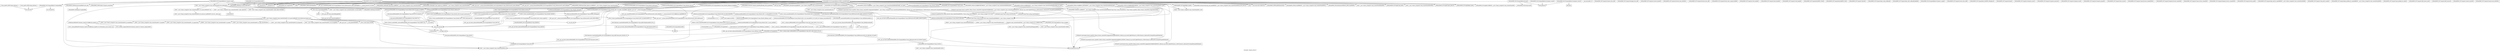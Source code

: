 digraph "Call graph: compute_reduce.ll" {
	label="Call graph: compute_reduce.ll";

	Node0x560875ba8780 [shape=record,label="{_Z7abs_maxPvS_PiPP15ompi_datatype_t}"];
	Node0x560875ba8780 -> Node0x560875baa740;
	Node0x560875baa740 [shape=record,label="{llvm.fabs.f64}"];
	Node0x560875ba7a70 [shape=record,label="{_Z7abs_minPvS_PiPP15ompi_datatype_t}"];
	Node0x560875ba7a70 -> Node0x560875baa740;
	Node0x560875bc9260 [shape=record,label="{_ZN9LAMMPS_NS13ComputeReduceC2EPNS_6LAMMPSEiPPc}"];
	Node0x560875bc9260 -> Node0x560875be0be0;
	Node0x560875bc9260 -> Node0x560875bd7890;
	Node0x560875bc9260 -> Node0x560875bd3ea0;
	Node0x560875bc9260 -> Node0x560875bcbed0;
	Node0x560875bc9260 -> Node0x560875ba5d00;
	Node0x560875bc9260 -> Node0x560875ad2910;
	Node0x560875bc9260 -> Node0x560875acf920;
	Node0x560875bc9260 -> Node0x560875c27dc0;
	Node0x560875bc9260 -> Node0x560875c08f80;
	Node0x560875bc9260 -> Node0x560875bec000;
	Node0x560875bc9260 -> Node0x560875b1e190;
	Node0x560875bc9260 -> Node0x560875ba3aa0;
	Node0x560875bc9260 -> Node0x560875ace640;
	Node0x560875bc9260 -> Node0x560875aefa20;
	Node0x560875bc9260 -> Node0x560875ac99c0;
	Node0x560875bc9260 -> Node0x560875afc3c0;
	Node0x560875bc9260 -> Node0x560875ac77d0;
	Node0x560875bc9260 -> Node0x560875afb6d0;
	Node0x560875bc9260 -> Node0x560875b6ae00;
	Node0x560875bc9260 -> Node0x560875ad0180;
	Node0x560875bc9260 -> Node0x560875b61780;
	Node0x560875bc9260 -> Node0x560875aaf970;
	Node0x560875bc9260 -> Node0x560875aafa00;
	Node0x560875bc9260 -> Node0x560875ab0460;
	Node0x560875bc9260 -> Node0x560875ab01c0;
	Node0x560875bc9260 -> Node0x560875aaec70;
	Node0x560875bc9260 -> Node0x560875bb7740;
	Node0x560875bc9260 -> Node0x560875ab2070;
	Node0x560875bc9260 -> Node0x560875ab03d0;
	Node0x560875bc9260 -> Node0x560875bb4640;
	Node0x560875bc9260 -> Node0x560875b58ba0;
	Node0x560875bc9260 -> Node0x560875aba6a0;
	Node0x560875bc9260 -> Node0x560875b6a6c0;
	Node0x560875bc9260 -> Node0x560875c5f550;
	Node0x560875bc9260 -> Node0x560875ba7af0;
	Node0x560875bc9260 -> Node0x560875bad740;
	Node0x560875bc9260 -> Node0x560875aaf4b0;
	Node0x560875bc9260 -> Node0x560875c54a00;
	Node0x560875bc9260 -> Node0x560875c54ca0;
	Node0x560875bc9260 -> Node0x560875aaf0f0;
	Node0x560875bc9260 -> Node0x560875aea680;
	Node0x560875bc9260 -> Node0x560875ab1620;
	Node0x560875bc9260 -> Node0x560875ab1780;
	Node0x560875bc9260 -> Node0x560875ab1a30;
	Node0x560875bc9260 -> Node0x560875bfbcb0;
	Node0x560875bc9260 -> Node0x560875ab1fb0;
	Node0x560875bc9260 -> Node0x560875ab23a0;
	Node0x560875bc9260 -> Node0x560875aae8c0;
	Node0x560875bc9260 -> Node0x560875b15ff0;
	Node0x560875ab2070 [shape=record,label="{_ZN9LAMMPS_NS5Error3allERKNSt7__cxx1112basic_stringIcSt11char_traitsIcESaIcEEEiS8_}"];
	Node0x560875aaec70 [shape=record,label="{_ZdaPv}"];
	Node0x560875ab01c0 [shape=record,label="{_ZN9LAMMPS_NS6Memory5sfreeEPv}"];
	Node0x560875ab0460 [shape=record,label="{_ZNSt6vectorIN9LAMMPS_NS13ComputeReduce7value_tESaIS2_EE5beginEv}"];
	Node0x560875ab0460 -> Node0x560875b008e0;
	Node0x560875aafa00 [shape=record,label="{_ZNSt6vectorIN9LAMMPS_NS13ComputeReduce7value_tESaIS2_EE3endEv}"];
	Node0x560875aafa00 -> Node0x560875b008e0;
	Node0x560875aaf970 [shape=record,label="{_ZN9__gnu_cxxneIPN9LAMMPS_NS13ComputeReduce7value_tESt6vectorIS3_SaIS3_EEEEbRKNS_17__normal_iteratorIT_T0_EESD_}"];
	Node0x560875aaf970 -> Node0x560875b031b0;
	Node0x560875b61780 [shape=record,label="{_ZNK9__gnu_cxx17__normal_iteratorIPN9LAMMPS_NS13ComputeReduce7value_tESt6vectorIS3_SaIS3_EEEdeEv}"];
	Node0x560875ad0180 [shape=record,label="{_ZNK9LAMMPS_NS6Modify17get_compute_by_idERKNSt7__cxx1112basic_stringIcSt11char_traitsIcESaIcEEE}"];
	Node0x560875afc3c0 [shape=record,label="{_ZN9LAMMPS_NS5Error3allIJRNSt7__cxx1112basic_stringIcSt11char_traitsIcESaIcEEERPcEEEvRKS7_iSC_DpOT_}"];
	Node0x560875afc3c0 -> Node0x560875ae2640;
	Node0x560875afc3c0 -> Node0x560875b05e30;
	Node0x560875afc3c0 -> Node0x560875ae5da0;
	Node0x560875aefa20 [shape=record,label="{_ZN9LAMMPS_NS5Error3allIJRPcRNSt7__cxx1112basic_stringIcSt11char_traitsIcESaIcEEEEEEvRKS9_iSC_DpOT_}"];
	Node0x560875aefa20 -> Node0x560875ae2640;
	Node0x560875aefa20 -> Node0x560875b068b0;
	Node0x560875aefa20 -> Node0x560875ae5da0;
	Node0x560875be0be0 [shape=record,label="{_ZN9LAMMPS_NS7ComputeC2EPNS_6LAMMPSEiPPc}"];
	Node0x560875bd7890 [shape=record,label="{_ZNSt6vectorIN9LAMMPS_NS13ComputeReduce7value_tESaIS2_EEC2Ev}"];
	Node0x560875bd7890 -> Node0x560875ad6f50;
	Node0x560875bd3ea0 [shape=record,label="{strcmp}"];
	Node0x560875c27dc0 [shape=record,label="{_ZN9LAMMPS_NS5utils16missing_cmd_argsERKNSt7__cxx1112basic_stringIcSt11char_traitsIcESaIcEEEiS8_PNS_5ErrorE}"];
	Node0x560875bcbed0 [shape=record,label="{_ZNSaIcEC1Ev}"];
	Node0x560875ba5d00 [shape=record,label="{_ZNSt7__cxx1112basic_stringIcSt11char_traitsIcESaIcEEC2IS3_EEPKcRKS3_}"];
	Node0x560875ba5d00 -> Node0x560875adaf40;
	Node0x560875ba5d00 -> Node0x560875adb7e0;
	Node0x560875ba5d00 -> Node0x560875adc4e0;
	Node0x560875ba5d00 -> Node0x560875add680;
	Node0x560875ba5d00 -> Node0x560875adf360;
	Node0x560875adfa80 [shape=record,label="{__gxx_personality_v0}"];
	Node0x560875c08f80 [shape=record,label="{_ZNSt7__cxx1112basic_stringIcSt11char_traitsIcESaIcEED1Ev}"];
	Node0x560875bec000 [shape=record,label="{_ZNSaIcED1Ev}"];
	Node0x560875b6a6c0 [shape=record,label="{_ZNK9LAMMPS_NS6Domain16get_region_by_idERKNSt7__cxx1112basic_stringIcSt11char_traitsIcESaIcEEE}"];
	Node0x560875b58ba0 [shape=record,label="{_ZN9LAMMPS_NS5Error3allIJRPcEEEvRKNSt7__cxx1112basic_stringIcSt11char_traitsIcESaIcEEEiSB_DpOT_}"];
	Node0x560875b58ba0 -> Node0x560875ae2640;
	Node0x560875b58ba0 -> Node0x560875ae43c0;
	Node0x560875b58ba0 -> Node0x560875ae5da0;
	Node0x560875b15ff0 [shape=record,label="{_ZN9LAMMPS_NS5utils6strdupERKNSt7__cxx1112basic_stringIcSt11char_traitsIcESaIcEEE}"];
	Node0x560875bb7740 [shape=record,label="{_ZN9LAMMPS_NS5Error3allIJRPcS3_EEEvRKNSt7__cxx1112basic_stringIcSt11char_traitsIcESaIcEEEiSB_DpOT_}"];
	Node0x560875bb7740 -> Node0x560875ae2640;
	Node0x560875bb7740 -> Node0x560875ae7f10;
	Node0x560875bb7740 -> Node0x560875ae5da0;
	Node0x560875aae8c0 [shape=record,label="{MPI_Op_create}"];
	Node0x560875ab23a0 [shape=record,label="{_ZN9LAMMPS_NS5utils11expand_argsEPKciiPPciRS4_PNS_6LAMMPSE}"];
	Node0x560875ab1fb0 [shape=record,label="{_ZNSt6vectorIN9LAMMPS_NS13ComputeReduce7value_tESaIS2_EE5clearEv}"];
	Node0x560875ab1fb0 -> Node0x560875ae93f0;
	Node0x560875bfbcb0 [shape=record,label="{_ZN9LAMMPS_NS13ComputeReduce7value_tC2Ev}"];
	Node0x560875bfbcb0 -> Node0x560875aeefa0;
	Node0x560875af9740 [shape=record,label="{_ZNSt7__cxx1112basic_stringIcSt11char_traitsIcESaIcEEC1ERKS4_}"];
	Node0x560875afcaa0 [shape=record,label="{_ZNSt7__cxx1112basic_stringIcSt11char_traitsIcESaIcEE6appendEPKc}"];
	Node0x560875b0bac0 [shape=record,label="{_ZSt8_DestroyIPN9LAMMPS_NS13ComputeReduce7value_tES2_EvT_S4_RSaIT0_E}"];
	Node0x560875b0bac0 -> Node0x560875b6af10;
	Node0x560875aaf0f0 [shape=record,label="{_ZNSt7__cxx1112basic_stringIcSt11char_traitsIcESaIcEEaSEPKc}"];
	Node0x560875ab1a30 [shape=record,label="{_ZN9LAMMPS_NS7ArgInfoC1ERKNSt7__cxx1112basic_stringIcSt11char_traitsIcESaIcEEEi}"];
	Node0x560875ab1780 [shape=record,label="{_ZNK9LAMMPS_NS7ArgInfo8get_typeEv}"];
	Node0x560875ab1620 [shape=record,label="{_ZNK9LAMMPS_NS7ArgInfo10get_index1Ev}"];
	Node0x560875aea680 [shape=record,label="{_ZNK9LAMMPS_NS7ArgInfo8get_nameEv}"];
	Node0x560875aea680 -> Node0x560875afb6d0;
	Node0x560875c54ca0 [shape=record,label="{_ZNK9LAMMPS_NS7ArgInfo7get_dimEv}"];
	Node0x560875c54a00 [shape=record,label="{_ZN9LAMMPS_NS7ArgInfoD2Ev}"];
	Node0x560875c54a00 -> Node0x560875c08f80;
	Node0x560875aaf4b0 [shape=record,label="{_ZNSt6vectorIN9LAMMPS_NS13ComputeReduce7value_tESaIS2_EE9push_backERKS2_}"];
	Node0x560875aaf4b0 -> Node0x560875af4a10;
	Node0x560875aaf4b0 -> Node0x560875aafa00;
	Node0x560875aaf4b0 -> Node0x560875af6b40;
	Node0x560875bad740 [shape=record,label="{_ZN9LAMMPS_NS13ComputeReduce7value_tD2Ev}"];
	Node0x560875bad740 -> Node0x560875c08f80;
	Node0x560875af6b40 [shape=record,label="{_ZNSt6vectorIN9LAMMPS_NS13ComputeReduce7value_tESaIS2_EE17_M_realloc_insertIJRKS2_EEEvN9__gnu_cxx17__normal_iteratorIPS2_S4_EEDpOT_}"];
	Node0x560875af6b40 -> Node0x560875b9ebf0;
	Node0x560875af6b40 -> Node0x560875ab0460;
	Node0x560875af6b40 -> Node0x560875ba2dd0;
	Node0x560875af6b40 -> Node0x560875ba7600;
	Node0x560875af6b40 -> Node0x560875af4a10;
	Node0x560875af6b40 -> Node0x560875b031b0;
	Node0x560875af6b40 -> Node0x560875b09bf0;
	Node0x560875af6b40 -> Node0x560875baa2d0;
	Node0x560875af6b40 -> Node0x560875b0da50;
	Node0x560875af6b40 -> Node0x560875b6d230;
	Node0x560875af6b40 -> Node0x560875b8a6e0;
	Node0x560875af6b40 -> Node0x560875b12490;
	Node0x560875af6b40 -> Node0x560875c71100;
	Node0x560875af6b40 -> Node0x560875b8ada0;
	Node0x560875af6b40 -> Node0x560875b0bac0;
	Node0x560875ba7af0 [shape=record,label="{_ZNKSt6vectorIN9LAMMPS_NS13ComputeReduce7value_tESaIS2_EE4sizeEv}"];
	Node0x560875ba3aa0 [shape=record,label="{llvm.umul.with.overflow.i64}"];
	Node0x560875b1e190 [shape=record,label="{_Znam}"];
	Node0x560875c5f550 [shape=record,label="{_ZNSt7__cxx1112basic_stringIcSt11char_traitsIcESaIcEEpLEPKc}"];
	Node0x560875aba6a0 [shape=record,label="{_ZStplIcSt11char_traitsIcESaIcEENSt7__cxx1112basic_stringIT_T0_T1_EERKS8_PKS5_}"];
	Node0x560875aba6a0 -> Node0x560875af9740;
	Node0x560875aba6a0 -> Node0x560875afcaa0;
	Node0x560875aba6a0 -> Node0x560875c08f80;
	Node0x560875bb4640 [shape=record,label="{_ZN9LAMMPS_NS5utils8inumericEPKciS2_bPNS_6LAMMPSE}"];
	Node0x560875ab03d0 [shape=record,label="{_ZN9LAMMPS_NS5Error3allIJRPcRiEEEvRKNSt7__cxx1112basic_stringIcSt11char_traitsIcESaIcEEEiSC_DpOT_}"];
	Node0x560875ab03d0 -> Node0x560875ae2640;
	Node0x560875ab03d0 -> Node0x560875afe0a0;
	Node0x560875ab03d0 -> Node0x560875ae5da0;
	Node0x560875b506f0 [shape=record,label="{_ZN9LAMMPS_NS7Compute15remove_bias_allEv}"];
	Node0x560875b51bf0 [shape=record,label="{_ZN9LAMMPS_NS7Compute16reapply_bias_allEv}"];
	Node0x560875b53570 [shape=record,label="{_ZN9LAMMPS_NS7Compute12restore_biasEiPd}"];
	Node0x560875b55580 [shape=record,label="{_ZN9LAMMPS_NS7Compute16restore_bias_thrEiPdS1_}"];
	Node0x560875b55e70 [shape=record,label="{_ZN9LAMMPS_NS7Compute16restore_bias_allEv}"];
	Node0x560875b57ff0 [shape=record,label="{_ZN9LAMMPS_NS7Compute23reset_extra_compute_fixEPKc}"];
	Node0x560875b592b0 [shape=record,label="{_ZN9LAMMPS_NS7Compute11lock_enableEv}"];
	Node0x560875b5a7b0 [shape=record,label="{_ZN9LAMMPS_NS7Compute12lock_disableEv}"];
	Node0x560875b5bc80 [shape=record,label="{_ZN9LAMMPS_NS7Compute11lock_lengthEv}"];
	Node0x560875b5c5d0 [shape=record,label="{_ZN9LAMMPS_NS7Compute4lockEPNS_3FixEll}"];
	Node0x560875b5e1c0 [shape=record,label="{_ZN9LAMMPS_NS7Compute6unlockEPNS_3FixE}"];
	Node0x560875b61cb0 [shape=record,label="{_ZN9LAMMPS_NS7Compute7refreshEv}"];
	Node0x560875b62530 [shape=record,label="{_ZN9LAMMPS_NS7Compute19pair_setup_callbackEii}"];
	Node0x560875ad6f50 [shape=record,label="{_ZNSt12_Vector_baseIN9LAMMPS_NS13ComputeReduce7value_tESaIS2_EEC2Ev}"];
	Node0x560875ad6f50 -> Node0x560875b63b20;
	Node0x560875b63b20 [shape=record,label="{_ZNSt12_Vector_baseIN9LAMMPS_NS13ComputeReduce7value_tESaIS2_EE12_Vector_implC2Ev}"];
	Node0x560875b63b20 -> Node0x560875b666b0;
	Node0x560875b63b20 -> Node0x560875b68290;
	Node0x560875b62db0 [shape=record,label="{_ZN9LAMMPS_NS7Compute19pair_tally_callbackEiiiidddddd}"];
	Node0x560875b666b0 [shape=record,label="{_ZNSaIN9LAMMPS_NS13ComputeReduce7value_tEEC2Ev}"];
	Node0x560875b666b0 -> Node0x560875aef8c0;
	Node0x560875b68290 [shape=record,label="{_ZNSt12_Vector_baseIN9LAMMPS_NS13ComputeReduce7value_tESaIS2_EE17_Vector_impl_dataC2Ev}"];
	Node0x560875aef8c0 [shape=record,label="{_ZN9__gnu_cxx13new_allocatorIN9LAMMPS_NS13ComputeReduce7value_tEEC2Ev}"];
	Node0x560875aeefa0 [shape=record,label="{_ZNSt7__cxx1112basic_stringIcSt11char_traitsIcESaIcEEC1Ev}"];
	Node0x560875b6a790 [shape=record,label="{_ZN9LAMMPS_NS7ArgInfoD0Ev}"];
	Node0x560875b6a790 -> Node0x560875c54a00;
	Node0x560875b6a790 -> Node0x560875b169d0;
	Node0x560875b09bf0 [shape=record,label="{_ZNSt12_Vector_baseIN9LAMMPS_NS13ComputeReduce7value_tESaIS2_EE19_M_get_Tp_allocatorEv}"];
	Node0x560875b0d220 [shape=record,label="{_ZNSt12_Vector_baseIN9LAMMPS_NS13ComputeReduce7value_tESaIS2_EED2Ev}"];
	Node0x560875b0d220 -> Node0x560875b6d230;
	Node0x560875b0d220 -> Node0x560875b01f30;
	Node0x560875b0d220 -> Node0x560875b0da50;
	Node0x560875b6af10 [shape=record,label="{_ZSt8_DestroyIPN9LAMMPS_NS13ComputeReduce7value_tEEvT_S4_}"];
	Node0x560875b6af10 -> Node0x560875b05230;
	Node0x560875b05230 [shape=record,label="{_ZNSt12_Destroy_auxILb0EE9__destroyIPN9LAMMPS_NS13ComputeReduce7value_tEEEvT_S6_}"];
	Node0x560875b05230 -> Node0x560875b715f0;
	Node0x560875b715f0 [shape=record,label="{_ZSt8_DestroyIN9LAMMPS_NS13ComputeReduce7value_tEEvPT_}"];
	Node0x560875b715f0 -> Node0x560875bad740;
	Node0x560875b6d230 [shape=record,label="{_ZNSt12_Vector_baseIN9LAMMPS_NS13ComputeReduce7value_tESaIS2_EE13_M_deallocateEPS2_m}"];
	Node0x560875b6d230 -> Node0x560875b73a50;
	Node0x560875b01f30 [shape=record,label="{_ZNSt12_Vector_baseIN9LAMMPS_NS13ComputeReduce7value_tESaIS2_EE12_Vector_implD2Ev}"];
	Node0x560875b01f30 -> Node0x560875b75dc0;
	Node0x560875b73a50 [shape=record,label="{_ZNSt16allocator_traitsISaIN9LAMMPS_NS13ComputeReduce7value_tEEE10deallocateERS3_PS2_m}"];
	Node0x560875b73a50 -> Node0x560875b2c460;
	Node0x560875b2c460 [shape=record,label="{_ZN9__gnu_cxx13new_allocatorIN9LAMMPS_NS13ComputeReduce7value_tEE10deallocateEPS3_m}"];
	Node0x560875b2c460 -> Node0x560875b169d0;
	Node0x560875b6ae00 [shape=record,label="{_ZNK9LAMMPS_NS6Modify13get_fix_by_idERKNSt7__cxx1112basic_stringIcSt11char_traitsIcESaIcEEE}"];
	Node0x560875ac77d0 [shape=record,label="{_ZN9LAMMPS_NS8Variable4findEPKc}"];
	Node0x560875afb6d0 [shape=record,label="{_ZNKSt7__cxx1112basic_stringIcSt11char_traitsIcESaIcEE5c_strEv}"];
	Node0x560875ac99c0 [shape=record,label="{_ZN9LAMMPS_NS8Variable9atomstyleEi}"];
	Node0x560875ace640 [shape=record,label="{_ZN9__gnu_cxx17__normal_iteratorIPN9LAMMPS_NS13ComputeReduce7value_tESt6vectorIS3_SaIS3_EEEppEv}"];
	Node0x560875acf920 [shape=record,label="{_ZNSt6vectorIN9LAMMPS_NS13ComputeReduce7value_tESaIS2_EED2Ev}"];
	Node0x560875acf920 -> Node0x560875b09bf0;
	Node0x560875acf920 -> Node0x560875b0bac0;
	Node0x560875acf920 -> Node0x560875b0d220;
	Node0x560875acf920 -> Node0x560875b0da50;
	Node0x560875ad2910 [shape=record,label="{_ZN9LAMMPS_NS7ComputeD2Ev}"];
	Node0x560875b0fbf0 [shape=record,label="{_ZN9LAMMPS_NS13ComputeReduceD2Ev}"];
	Node0x560875b0fbf0 -> Node0x560875aaec70;
	Node0x560875b0fbf0 -> Node0x560875b0da50;
	Node0x560875b0fbf0 -> Node0x560875ad2910;
	Node0x560875b0fbf0 -> Node0x560875acf920;
	Node0x560875b0fbf0 -> Node0x560875b11350;
	Node0x560875b11350 [shape=record,label="{_ZN9LAMMPS_NS6Memory7destroyIdEEvRPT_}"];
	Node0x560875b11350 -> Node0x560875ab01c0;
	Node0x560875b0da50 [shape=record,label="{__clang_call_terminate}"];
	Node0x560875b0da50 -> Node0x560875b12490;
	Node0x560875b0da50 -> Node0x560875b150d0;
	Node0x560875b12490 [shape=record,label="{__cxa_begin_catch}"];
	Node0x560875b150d0 [shape=record,label="{_ZSt9terminatev}"];
	Node0x560875b20d40 [shape=record,label="{_ZN9LAMMPS_NS13ComputeReduceD0Ev}"];
	Node0x560875b20d40 -> Node0x560875b169d0;
	Node0x560875b169d0 [shape=record,label="{_ZdlPv}"];
	Node0x560875b177b0 [shape=record,label="{_ZN9LAMMPS_NS13ComputeReduce4initEv}"];
	Node0x560875b177b0 -> Node0x560875ab0460;
	Node0x560875b177b0 -> Node0x560875aafa00;
	Node0x560875b177b0 -> Node0x560875aaf970;
	Node0x560875b177b0 -> Node0x560875b61780;
	Node0x560875b177b0 -> Node0x560875ad0180;
	Node0x560875b177b0 -> Node0x560875bcbed0;
	Node0x560875b177b0 -> Node0x560875ba5d00;
	Node0x560875b177b0 -> Node0x560875bec000;
	Node0x560875b177b0 -> Node0x560875c08f80;
	Node0x560875b177b0 -> Node0x560875afc3c0;
	Node0x560875b177b0 -> Node0x560875b58ba0;
	Node0x560875b177b0 -> Node0x560875b6a6c0;
	Node0x560875b177b0 -> Node0x560875ace640;
	Node0x560875b177b0 -> Node0x560875ac77d0;
	Node0x560875b177b0 -> Node0x560875afb6d0;
	Node0x560875b177b0 -> Node0x560875b6ae00;
	Node0x560875b1a100 [shape=record,label="{_ZN9LAMMPS_NS13ComputeReduce14compute_scalarEv}"];
	Node0x560875b1a100 -> Node0x560875b1ada0;
	Node0x560875b1ada0 [shape=record,label="{MPI_Allreduce}"];
	Node0x560875b1b720 [shape=record,label="{_ZN9LAMMPS_NS13ComputeReduce14compute_vectorEv}"];
	Node0x560875b1b720 -> Node0x560875b1ada0;
	Node0x560875b1b720 -> Node0x560875b1fc00;
	Node0x560875b1fc00 [shape=record,label="{MPI_Bcast}"];
	Node0x560875b20a20 [shape=record,label="{_ZN9LAMMPS_NS13ComputeReduce11compute_oneEii}"];
	Node0x560875b20a20 -> Node0x560875b213b0;
	Node0x560875b20a20 -> Node0x560875b2a5f0;
	Node0x560875b20a20 -> Node0x560875ad3720;
	Node0x560875b20a20 -> Node0x560875b2af20;
	Node0x560875b20a20 -> Node0x560875b11350;
	Node0x560875b20a20 -> Node0x560875bec000;
	Node0x560875b20a20 -> Node0x560875c08f80;
	Node0x560875b20a20 -> Node0x560875afc3c0;
	Node0x560875b20a20 -> Node0x560875ba5d00;
	Node0x560875b20a20 -> Node0x560875bcbed0;
	Node0x560875b213b0 [shape=record,label="{_ZNSt6vectorIN9LAMMPS_NS13ComputeReduce7value_tESaIS2_EEixEm}"];
	Node0x560875b2a5f0 [shape=record,label="{_ZN9LAMMPS_NS13ComputeReduce7combineERddi}"];
	Node0x560875b2a5f0 -> Node0x560875b2c8b0;
	Node0x560875b2a5f0 -> Node0x560875baa740;
	Node0x560875b2af20 [shape=record,label="{_ZN9LAMMPS_NS6Memory6createIdEEPT_RS3_iPKc}"];
	Node0x560875b2af20 -> Node0x560875b2d490;
	Node0x560875ad3720 [shape=record,label="{_ZN9LAMMPS_NS8Variable12compute_atomEiiPdii}"];
	Node0x560875b2ea30 [shape=record,label="{_ZN9LAMMPS_NS13ComputeReduce5countEi}"];
	Node0x560875b2ea30 -> Node0x560875b213b0;
	Node0x560875b2ea30 -> Node0x560875b04e80;
	Node0x560875b2ea30 -> Node0x560875b1ada0;
	Node0x560875b04e80 [shape=record,label="{_ZN9LAMMPS_NS5Group5countEi}"];
	Node0x560875b2c8b0 [shape=record,label="{llvm.fmuladd.f64}"];
	Node0x560875b30c60 [shape=record,label="{_ZN9LAMMPS_NS13ComputeReduce12memory_usageEv}"];
	Node0x560875b325c0 [shape=record,label="{_ZN9LAMMPS_NS7Compute15reset_extra_dofEv}"];
	Node0x560875b357c0 [shape=record,label="{_ZN9LAMMPS_NS7Compute9init_listEiPNS_9NeighListE}"];
	Node0x560875b360f0 [shape=record,label="{_ZN9LAMMPS_NS7Compute5setupEv}"];
	Node0x560875b38420 [shape=record,label="{_ZN9LAMMPS_NS7Compute13compute_arrayEv}"];
	Node0x560875b38d50 [shape=record,label="{_ZN9LAMMPS_NS7Compute15compute_peratomEv}"];
	Node0x560875b3b270 [shape=record,label="{_ZN9LAMMPS_NS7Compute13compute_localEv}"];
	Node0x560875b3bba0 [shape=record,label="{_ZN9LAMMPS_NS7Compute15compute_pergridEv}"];
	Node0x560875b3d630 [shape=record,label="{_ZN9LAMMPS_NS7Compute10set_arraysEi}"];
	Node0x560875b3df00 [shape=record,label="{_ZN9LAMMPS_NS7Compute17pack_forward_commEiPiPdiS1_}"];
	Node0x560875b3fcd0 [shape=record,label="{_ZN9LAMMPS_NS7Compute19unpack_forward_commEiiPd}"];
	Node0x560875b40640 [shape=record,label="{_ZN9LAMMPS_NS7Compute17pack_reverse_commEiiPd}"];
	Node0x560875b415a0 [shape=record,label="{_ZN9LAMMPS_NS7Compute19unpack_reverse_commEiPiPd}"];
	Node0x560875b42a20 [shape=record,label="{_ZN9LAMMPS_NS7Compute10reset_gridEv}"];
	Node0x560875b44a10 [shape=record,label="{_ZN9LAMMPS_NS7Compute16get_grid_by_nameERKNSt7__cxx1112basic_stringIcSt11char_traitsIcESaIcEEERi}"];
	Node0x560875b45f00 [shape=record,label="{_ZN9LAMMPS_NS7Compute17get_grid_by_indexEi}"];
	Node0x560875b47670 [shape=record,label="{_ZN9LAMMPS_NS7Compute20get_griddata_by_nameEiRKNSt7__cxx1112basic_stringIcSt11char_traitsIcESaIcEEERi}"];
	Node0x560875b48b60 [shape=record,label="{_ZN9LAMMPS_NS7Compute21get_griddata_by_indexEi}"];
	Node0x560875b4a4c0 [shape=record,label="{_ZN9LAMMPS_NS7Compute14dof_remove_preEv}"];
	Node0x560875b4b9b0 [shape=record,label="{_ZN9LAMMPS_NS7Compute10dof_removeEi}"];
	Node0x560875b4da90 [shape=record,label="{_ZN9LAMMPS_NS7Compute11remove_biasEiPd}"];
	Node0x560875b4ef80 [shape=record,label="{_ZN9LAMMPS_NS7Compute15remove_bias_thrEiPdS1_}"];
	Node0x560875b75dc0 [shape=record,label="{_ZNSaIN9LAMMPS_NS13ComputeReduce7value_tEED2Ev}"];
	Node0x560875b75dc0 -> Node0x560875b79970;
	Node0x560875b79970 [shape=record,label="{_ZN9__gnu_cxx13new_allocatorIN9LAMMPS_NS13ComputeReduce7value_tEED2Ev}"];
	Node0x560875adaf40 [shape=record,label="{_ZNSt7__cxx1112basic_stringIcSt11char_traitsIcESaIcEE13_M_local_dataEv}"];
	Node0x560875adb7e0 [shape=record,label="{_ZNSt7__cxx1112basic_stringIcSt11char_traitsIcESaIcEE12_Alloc_hiderC1EPcRKS3_}"];
	Node0x560875add680 [shape=record,label="{_ZNSt7__cxx1112basic_stringIcSt11char_traitsIcESaIcEE12_M_constructIPKcEEvT_S8_}"];
	Node0x560875add680 -> Node0x560875b7cc70;
	Node0x560875adc4e0 [shape=record,label="{_ZNSt11char_traitsIcE6lengthEPKc}"];
	Node0x560875adc4e0 -> Node0x560875b7e590;
	Node0x560875adc4e0 -> Node0x560875b7cb60;
	Node0x560875adf360 [shape=record,label="{_ZNSt7__cxx1112basic_stringIcSt11char_traitsIcESaIcEE12_Alloc_hiderD2Ev}"];
	Node0x560875adf360 -> Node0x560875b7fd10;
	Node0x560875b7cc70 [shape=record,label="{_ZNSt7__cxx1112basic_stringIcSt11char_traitsIcESaIcEE16_M_construct_auxIPKcEEvT_S8_St12__false_type}"];
	Node0x560875b7cc70 -> Node0x560875b80940;
	Node0x560875b80940 [shape=record,label="{_ZNSt7__cxx1112basic_stringIcSt11char_traitsIcESaIcEE12_M_constructIPKcEEvT_S8_St20forward_iterator_tag}"];
	Node0x560875b80940 -> Node0x560875b827c0;
	Node0x560875b80940 -> Node0x560875b84ee0;
	Node0x560875b80940 -> Node0x560875b84f60;
	Node0x560875b80940 -> Node0x560875b85760;
	Node0x560875b80940 -> Node0x560875b87690;
	Node0x560875b80940 -> Node0x560875c5ecf0;
	Node0x560875b80940 -> Node0x560875b883f0;
	Node0x560875b80940 -> Node0x560875b88f70;
	Node0x560875b80940 -> Node0x560875b12490;
	Node0x560875b80940 -> Node0x560875b89950;
	Node0x560875b80940 -> Node0x560875b8a6e0;
	Node0x560875b80940 -> Node0x560875b8ada0;
	Node0x560875b80940 -> Node0x560875b8b680;
	Node0x560875b80940 -> Node0x560875b0da50;
	Node0x560875b827c0 [shape=record,label="{_ZN9__gnu_cxx17__is_null_pointerIKcEEbPT_}"];
	Node0x560875b84ee0 [shape=record,label="{_ZSt19__throw_logic_errorPKc}"];
	Node0x560875b84f60 [shape=record,label="{_ZSt8distanceIPKcENSt15iterator_traitsIT_E15difference_typeES3_S3_}"];
	Node0x560875b84f60 -> Node0x560875b8bc90;
	Node0x560875b84f60 -> Node0x560875b8e6e0;
	Node0x560875b87690 [shape=record,label="{_ZNSt7__cxx1112basic_stringIcSt11char_traitsIcESaIcEE7_M_dataEPc}"];
	Node0x560875b85760 [shape=record,label="{_ZNSt7__cxx1112basic_stringIcSt11char_traitsIcESaIcEE9_M_createERmm}"];
	Node0x560875c5ecf0 [shape=record,label="{_ZNSt7__cxx1112basic_stringIcSt11char_traitsIcESaIcEE11_M_capacityEm}"];
	Node0x560875b88f70 [shape=record,label="{_ZNSt7__cxx1112basic_stringIcSt11char_traitsIcESaIcEE13_S_copy_charsEPcPKcS7_}"];
	Node0x560875b883f0 [shape=record,label="{_ZNKSt7__cxx1112basic_stringIcSt11char_traitsIcESaIcEE7_M_dataEv}"];
	Node0x560875b89950 [shape=record,label="{_ZNSt7__cxx1112basic_stringIcSt11char_traitsIcESaIcEE10_M_disposeEv}"];
	Node0x560875b8a6e0 [shape=record,label="{__cxa_rethrow}"];
	Node0x560875b8ada0 [shape=record,label="{__cxa_end_catch}"];
	Node0x560875b8b680 [shape=record,label="{_ZNSt7__cxx1112basic_stringIcSt11char_traitsIcESaIcEE13_M_set_lengthEm}"];
	Node0x560875b8e6e0 [shape=record,label="{_ZSt10__distanceIPKcENSt15iterator_traitsIT_E15difference_typeES3_S3_St26random_access_iterator_tag}"];
	Node0x560875b8bc90 [shape=record,label="{_ZSt19__iterator_categoryIPKcENSt15iterator_traitsIT_E17iterator_categoryERKS3_}"];
	Node0x560875b7e590 [shape=record,label="{_ZN9__gnu_cxx11char_traitsIcE6lengthEPKc}"];
	Node0x560875b7e590 -> Node0x560875b940e0;
	Node0x560875b7cb60 [shape=record,label="{strlen}"];
	Node0x560875b940e0 [shape=record,label="{_ZN9__gnu_cxx11char_traitsIcE2eqERKcS3_}"];
	Node0x560875b7fd10 [shape=record,label="{_ZNSaIcED2Ev}"];
	Node0x560875ae5da0 [shape=record,label="{_ZN9LAMMPS_NS5Error4_allERKNSt7__cxx1112basic_stringIcSt11char_traitsIcESaIcEEEiN3fmt6v9_lmp17basic_string_viewIcEENSA_17basic_format_argsINSA_20basic_format_contextINSA_8appenderEcEEEE}"];
	Node0x560875ae2640 [shape=record,label="{_ZN3fmt6v9_lmp17basic_string_viewIcEC2ISt11char_traitsIcESaIcEEERKNSt7__cxx1112basic_stringIcT_T0_EE}"];
	Node0x560875ae2640 -> Node0x560875b98410;
	Node0x560875ae2640 -> Node0x560875b9a550;
	Node0x560875ae43c0 [shape=record,label="{_ZN3fmt6v9_lmp16make_format_argsINS0_20basic_format_contextINS0_8appenderEcEEJRPcEEENS0_16format_arg_storeIT_JDpNSt9remove_cvINSt16remove_referenceIT0_E4typeEE4typeEEEEDpOSB_}"];
	Node0x560875ae43c0 -> Node0x560875b9aa80;
	Node0x560875b98410 [shape=record,label="{_ZNKSt7__cxx1112basic_stringIcSt11char_traitsIcESaIcEE4dataEv}"];
	Node0x560875b9a550 [shape=record,label="{_ZNKSt7__cxx1112basic_stringIcSt11char_traitsIcESaIcEE4sizeEv}"];
	Node0x560875b9aa80 [shape=record,label="{llvm.memcpy.p0.p0.i64}"];
	Node0x560875ae7f10 [shape=record,label="{_ZN3fmt6v9_lmp16make_format_argsINS0_20basic_format_contextINS0_8appenderEcEEJRPcS6_EEENS0_16format_arg_storeIT_JDpNSt9remove_cvINSt16remove_referenceIT0_E4typeEE4typeEEEEDpOSB_}"];
	Node0x560875ae7f10 -> Node0x560875b9aa80;
	Node0x560875ae93f0 [shape=record,label="{_ZNSt6vectorIN9LAMMPS_NS13ComputeReduce7value_tESaIS2_EE15_M_erase_at_endEPS2_}"];
	Node0x560875ae93f0 -> Node0x560875b09bf0;
	Node0x560875ae93f0 -> Node0x560875b0bac0;
	Node0x560875ae93f0 -> Node0x560875b0da50;
	Node0x560875af4a10 [shape=record,label="{_ZNSt16allocator_traitsISaIN9LAMMPS_NS13ComputeReduce7value_tEEE9constructIS2_JRKS2_EEEvRS3_PT_DpOT0_}"];
	Node0x560875af4a10 -> Node0x560875b9c900;
	Node0x560875ba2dd0 [shape=record,label="{_ZN9__gnu_cxxmiIPN9LAMMPS_NS13ComputeReduce7value_tESt6vectorIS3_SaIS3_EEEENS_17__normal_iteratorIT_T0_E15difference_typeERKSB_SE_}"];
	Node0x560875ba2dd0 -> Node0x560875b031b0;
	Node0x560875b9c900 [shape=record,label="{_ZN9__gnu_cxx13new_allocatorIN9LAMMPS_NS13ComputeReduce7value_tEE9constructIS3_JRKS3_EEEvPT_DpOT0_}"];
	Node0x560875b9c900 -> Node0x560875bb0330;
	Node0x560875bb0330 [shape=record,label="{_ZN9LAMMPS_NS13ComputeReduce7value_tC2ERKS1_}"];
	Node0x560875bb0330 -> Node0x560875b9aa80;
	Node0x560875bb0330 -> Node0x560875af9740;
	Node0x560875b9ebf0 [shape=record,label="{_ZNKSt6vectorIN9LAMMPS_NS13ComputeReduce7value_tESaIS2_EE12_M_check_lenEmPKc}"];
	Node0x560875b9ebf0 -> Node0x560875bb4150;
	Node0x560875b9ebf0 -> Node0x560875ba7af0;
	Node0x560875b9ebf0 -> Node0x560875bbac70;
	Node0x560875b9ebf0 -> Node0x560875bbd1d0;
	Node0x560875ba7600 [shape=record,label="{_ZNSt12_Vector_baseIN9LAMMPS_NS13ComputeReduce7value_tESaIS2_EE11_M_allocateEm}"];
	Node0x560875ba7600 -> Node0x560875bc12d0;
	Node0x560875baa2d0 [shape=record,label="{_ZNSt6vectorIN9LAMMPS_NS13ComputeReduce7value_tESaIS2_EE11_S_relocateEPS2_S5_S5_RS3_}"];
	Node0x560875baa2d0 -> Node0x560875bc6000;
	Node0x560875b031b0 [shape=record,label="{_ZNK9__gnu_cxx17__normal_iteratorIPN9LAMMPS_NS13ComputeReduce7value_tESt6vectorIS3_SaIS3_EEE4baseEv}"];
	Node0x560875c71100 [shape=record,label="{_ZNSt16allocator_traitsISaIN9LAMMPS_NS13ComputeReduce7value_tEEE7destroyIS2_EEvRS3_PT_}"];
	Node0x560875c71100 -> Node0x560875bcd8e0;
	Node0x560875bb4150 [shape=record,label="{_ZNKSt6vectorIN9LAMMPS_NS13ComputeReduce7value_tESaIS2_EE8max_sizeEv}"];
	Node0x560875bb4150 -> Node0x560875bd4090;
	Node0x560875bb4150 -> Node0x560875bc0280;
	Node0x560875bbac70 [shape=record,label="{_ZSt20__throw_length_errorPKc}"];
	Node0x560875bbd1d0 [shape=record,label="{_ZSt3maxImERKT_S2_S2_}"];
	Node0x560875bc0280 [shape=record,label="{_ZNSt6vectorIN9LAMMPS_NS13ComputeReduce7value_tESaIS2_EE11_S_max_sizeERKS3_}"];
	Node0x560875bc0280 -> Node0x560875befe80;
	Node0x560875bc0280 -> Node0x560875bdd6e0;
	Node0x560875bc0280 -> Node0x560875b0da50;
	Node0x560875bd4090 [shape=record,label="{_ZNKSt12_Vector_baseIN9LAMMPS_NS13ComputeReduce7value_tESaIS2_EE19_M_get_Tp_allocatorEv}"];
	Node0x560875befe80 [shape=record,label="{_ZNSt16allocator_traitsISaIN9LAMMPS_NS13ComputeReduce7value_tEEE8max_sizeERKS3_}"];
	Node0x560875befe80 -> Node0x560875be0dd0;
	Node0x560875bdd6e0 [shape=record,label="{_ZSt3minImERKT_S2_S2_}"];
	Node0x560875be0dd0 [shape=record,label="{_ZNK9__gnu_cxx13new_allocatorIN9LAMMPS_NS13ComputeReduce7value_tEE8max_sizeEv}"];
	Node0x560875bc12d0 [shape=record,label="{_ZNSt16allocator_traitsISaIN9LAMMPS_NS13ComputeReduce7value_tEEE8allocateERS3_m}"];
	Node0x560875bc12d0 -> Node0x560875be9a00;
	Node0x560875be9a00 [shape=record,label="{_ZN9__gnu_cxx13new_allocatorIN9LAMMPS_NS13ComputeReduce7value_tEE8allocateEmPKv}"];
	Node0x560875be9a00 -> Node0x560875be0dd0;
	Node0x560875be9a00 -> Node0x560875bee2b0;
	Node0x560875be9a00 -> Node0x560875bf2cd0;
	Node0x560875bee2b0 [shape=record,label="{_ZSt17__throw_bad_allocv}"];
	Node0x560875bf2cd0 [shape=record,label="{_Znwm}"];
	Node0x560875bc6000 [shape=record,label="{_ZNSt6vectorIN9LAMMPS_NS13ComputeReduce7value_tESaIS2_EE14_S_do_relocateEPS2_S5_S5_RS3_St17integral_constantIbLb1EE}"];
	Node0x560875bc6000 -> Node0x560875bf4860;
	Node0x560875bf4860 [shape=record,label="{_ZSt12__relocate_aIPN9LAMMPS_NS13ComputeReduce7value_tES3_SaIS2_EET0_T_S6_S5_RT1_}"];
	Node0x560875bf4860 -> Node0x560875bf6670;
	Node0x560875bf4860 -> Node0x560875bf9cf0;
	Node0x560875bf9cf0 [shape=record,label="{_ZSt14__relocate_a_1IPN9LAMMPS_NS13ComputeReduce7value_tES3_SaIS2_EET0_T_S6_S5_RT1_}"];
	Node0x560875bf9cf0 -> Node0x560875bfb690;
	Node0x560875bf6670 [shape=record,label="{_ZSt12__niter_baseIPN9LAMMPS_NS13ComputeReduce7value_tEET_S4_}"];
	Node0x560875bfb690 [shape=record,label="{_ZSt19__relocate_object_aIN9LAMMPS_NS13ComputeReduce7value_tES2_SaIS2_EEvPT_PT0_RT1_}"];
	Node0x560875bfb690 -> Node0x560875bfbf10;
	Node0x560875bfb690 -> Node0x560875c71100;
	Node0x560875bfbf10 [shape=record,label="{_ZNSt16allocator_traitsISaIN9LAMMPS_NS13ComputeReduce7value_tEEE9constructIS2_JS2_EEEvRS3_PT_DpOT0_}"];
	Node0x560875bfbf10 -> Node0x560875bfe890;
	Node0x560875bfe890 [shape=record,label="{_ZN9__gnu_cxx13new_allocatorIN9LAMMPS_NS13ComputeReduce7value_tEE9constructIS3_JS3_EEEvPT_DpOT0_}"];
	Node0x560875bfe890 -> Node0x560875bffa60;
	Node0x560875bffa60 [shape=record,label="{_ZN9LAMMPS_NS13ComputeReduce7value_tC2EOS1_}"];
	Node0x560875bffa60 -> Node0x560875b9aa80;
	Node0x560875bffa60 -> Node0x560875c02280;
	Node0x560875c02280 [shape=record,label="{_ZNSt7__cxx1112basic_stringIcSt11char_traitsIcESaIcEEC1EOS4_}"];
	Node0x560875bcd8e0 [shape=record,label="{_ZN9__gnu_cxx13new_allocatorIN9LAMMPS_NS13ComputeReduce7value_tEE7destroyIS3_EEvPT_}"];
	Node0x560875bcd8e0 -> Node0x560875bad740;
	Node0x560875afe0a0 [shape=record,label="{_ZN3fmt6v9_lmp16make_format_argsINS0_20basic_format_contextINS0_8appenderEcEEJRPcRiEEENS0_16format_arg_storeIT_JDpNSt9remove_cvINSt16remove_referenceIT0_E4typeEE4typeEEEEDpOSC_}"];
	Node0x560875afe0a0 -> Node0x560875b9aa80;
	Node0x560875b008e0 [shape=record,label="{_ZN9__gnu_cxx17__normal_iteratorIPN9LAMMPS_NS13ComputeReduce7value_tESt6vectorIS3_SaIS3_EEEC2ERKS4_}"];
	Node0x560875b05e30 [shape=record,label="{_ZN3fmt6v9_lmp16make_format_argsINS0_20basic_format_contextINS0_8appenderEcEEJRNSt7__cxx1112basic_stringIcSt11char_traitsIcESaIcEEERPcEEENS0_16format_arg_storeIT_JDpNSt9remove_cvINSt16remove_referenceIT0_E4typeEE4typeEEEEDpOSI_}"];
	Node0x560875b05e30 -> Node0x560875c04090;
	Node0x560875b05e30 -> Node0x560875b9aa80;
	Node0x560875b05e30 -> Node0x560875b2d3a0;
	Node0x560875b05e30 -> Node0x560875c06be0;
	Node0x560875c04090 [shape=record,label="{_ZN3fmt6v9_lmp6detail14to_string_viewIcSt11char_traitsIcESaIcEEENS0_17basic_string_viewIT_EERKNSt7__cxx1112basic_stringIS7_T0_T1_EE}"];
	Node0x560875c04090 -> Node0x560875ae2640;
	Node0x560875b2d3a0 [shape=record,label="{_ZNK3fmt6v9_lmp17basic_string_viewIcE4dataEv}"];
	Node0x560875c06be0 [shape=record,label="{_ZNK3fmt6v9_lmp17basic_string_viewIcE4sizeEv}"];
	Node0x560875b068b0 [shape=record,label="{_ZN3fmt6v9_lmp16make_format_argsINS0_20basic_format_contextINS0_8appenderEcEEJRPcRNSt7__cxx1112basic_stringIcSt11char_traitsIcESaIcEEEEEENS0_16format_arg_storeIT_JDpNSt9remove_cvINSt16remove_referenceIT0_E4typeEE4typeEEEEDpOSI_}"];
	Node0x560875b068b0 -> Node0x560875c04090;
	Node0x560875b068b0 -> Node0x560875b9aa80;
	Node0x560875b068b0 -> Node0x560875b2d3a0;
	Node0x560875b068b0 -> Node0x560875c06be0;
	Node0x560875b2d490 [shape=record,label="{_ZN9LAMMPS_NS6Memory7smallocElPKc}"];
}
